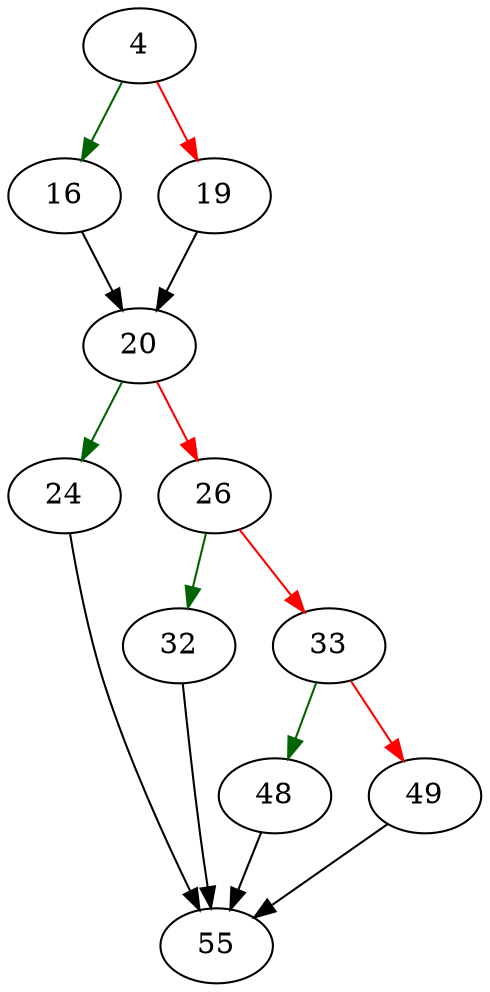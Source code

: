 strict digraph "sqlite3BtreePutData" {
	// Node definitions.
	4 [entry=true];
	16;
	19;
	20;
	24;
	26;
	55;
	32;
	33;
	48;
	49;

	// Edge definitions.
	4 -> 16 [
		color=darkgreen
		cond=true
	];
	4 -> 19 [
		color=red
		cond=false
	];
	16 -> 20;
	19 -> 20;
	20 -> 24 [
		color=darkgreen
		cond=true
	];
	20 -> 26 [
		color=red
		cond=false
	];
	24 -> 55;
	26 -> 32 [
		color=darkgreen
		cond=true
	];
	26 -> 33 [
		color=red
		cond=false
	];
	32 -> 55;
	33 -> 48 [
		color=darkgreen
		cond=true
	];
	33 -> 49 [
		color=red
		cond=false
	];
	48 -> 55;
	49 -> 55;
}